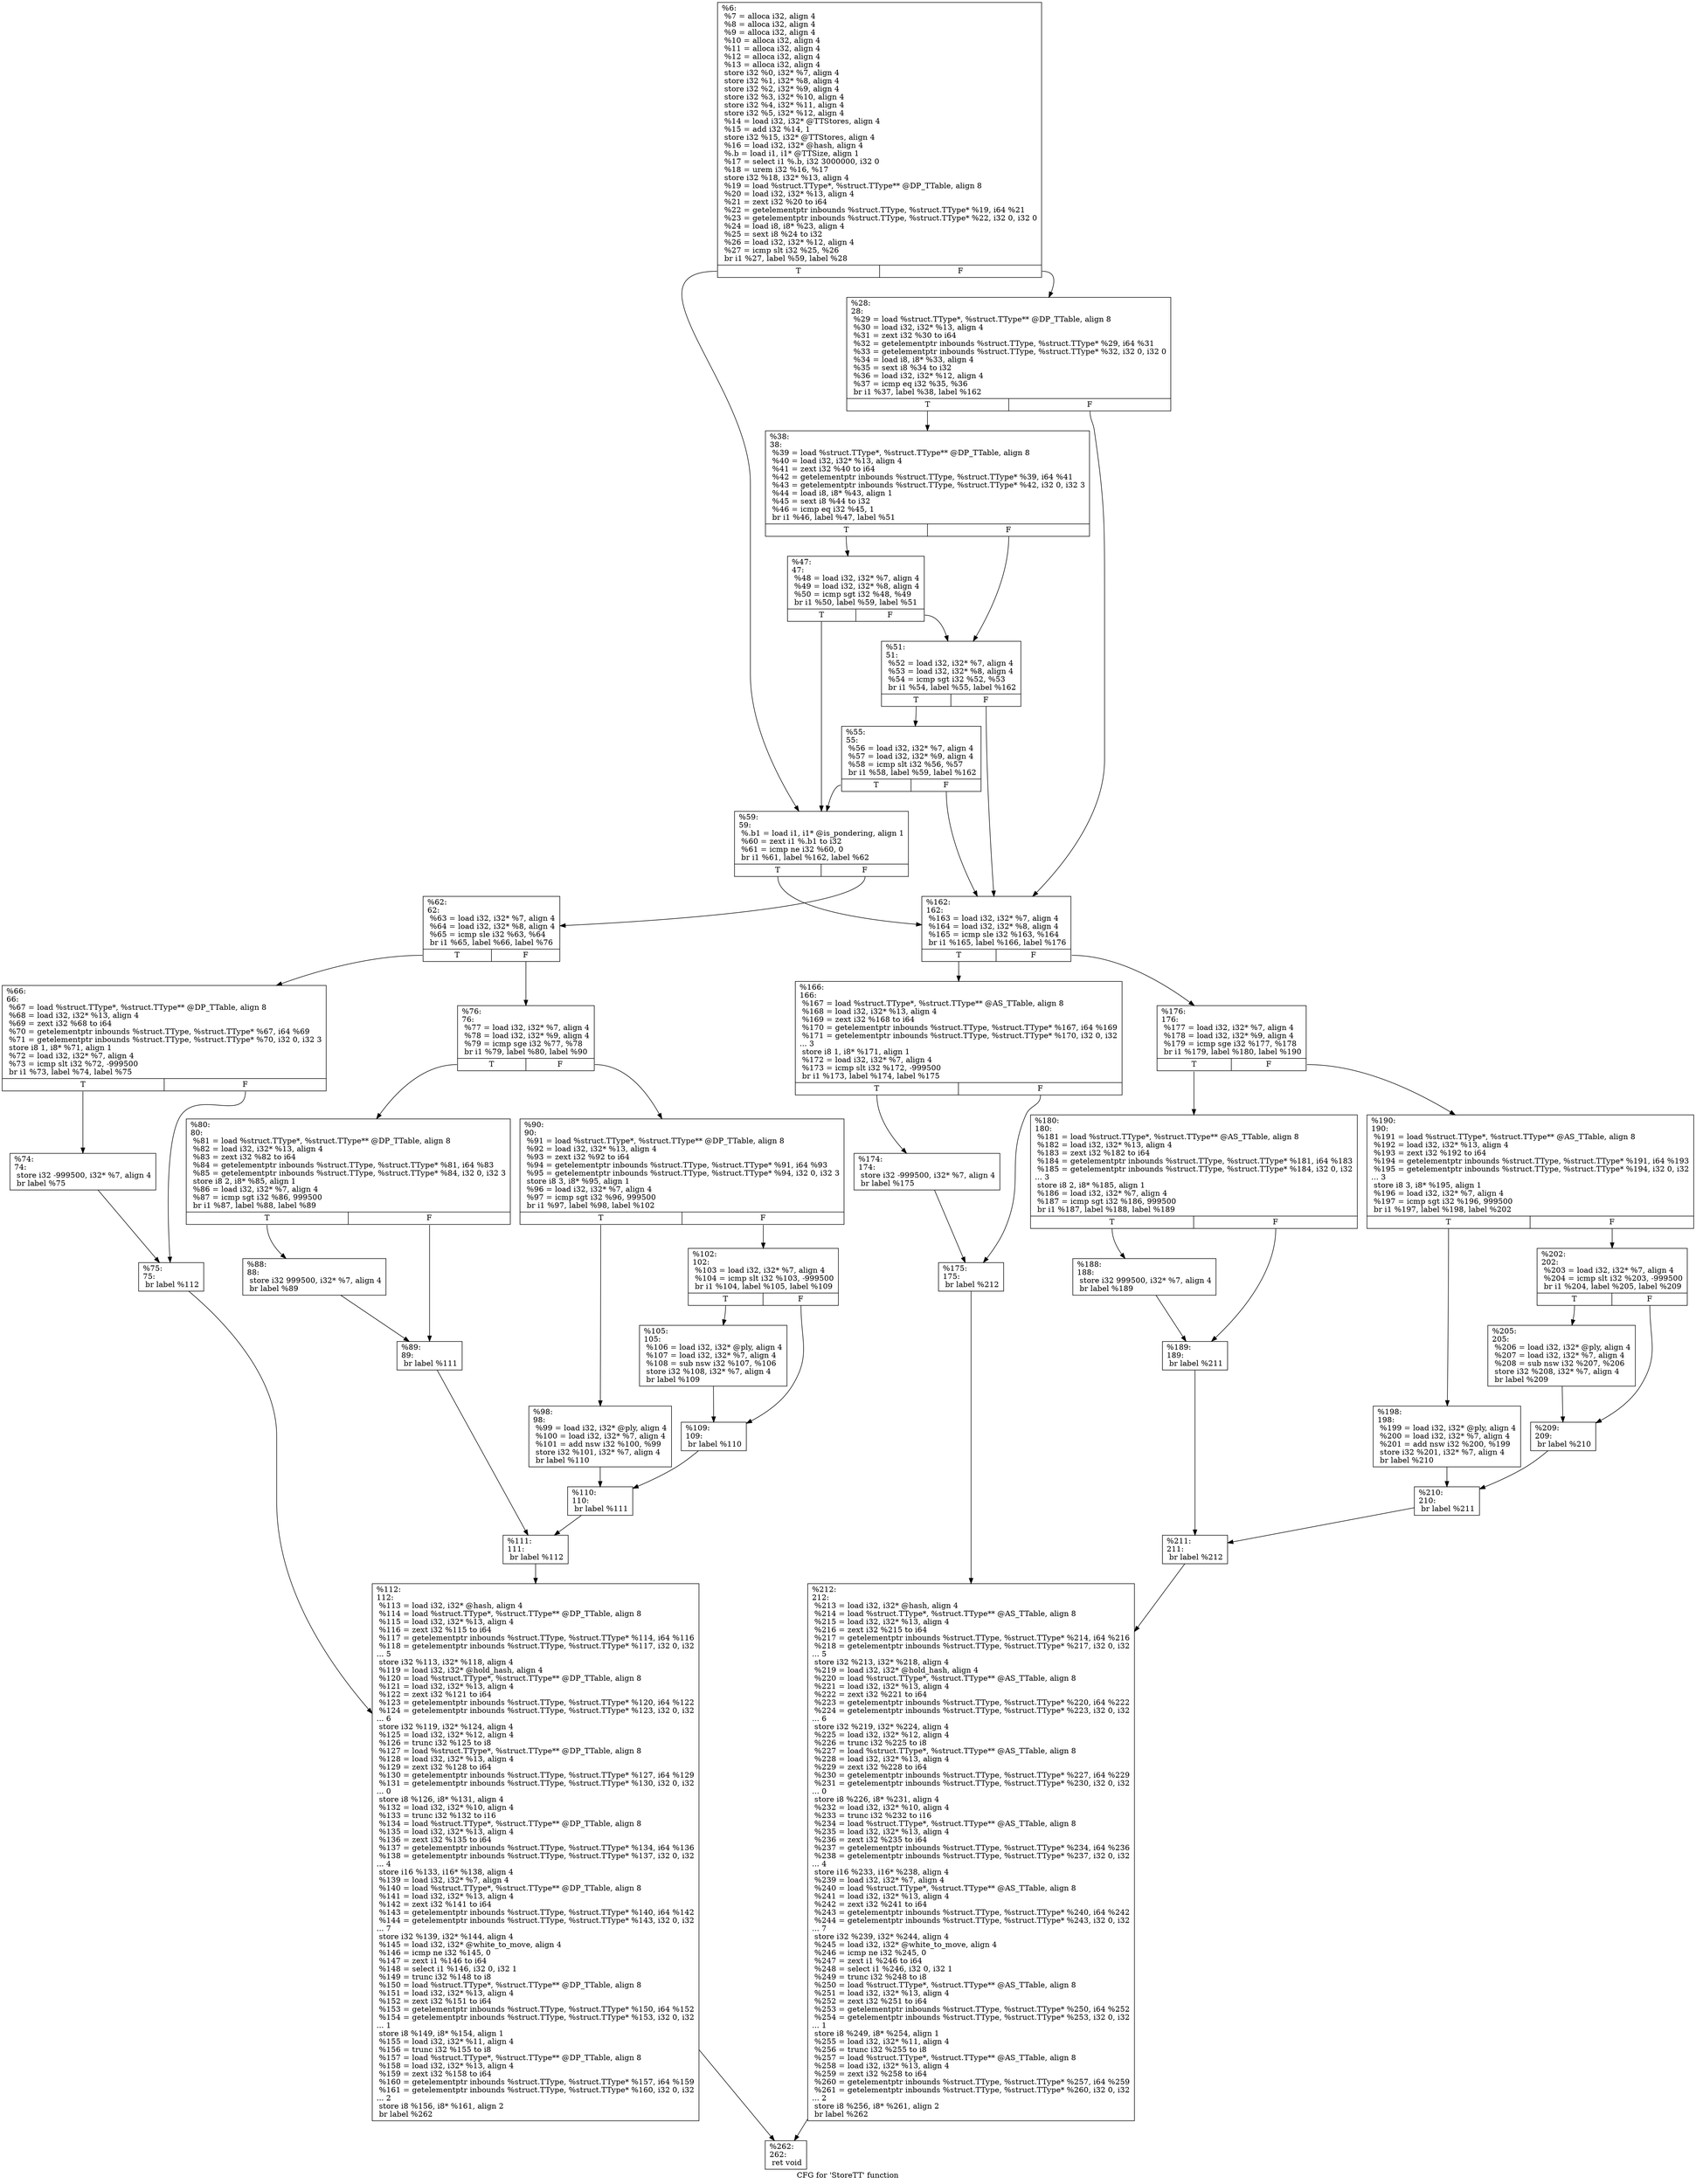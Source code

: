 digraph "CFG for 'StoreTT' function" {
	label="CFG for 'StoreTT' function";

	Node0x255f950 [shape=record,label="{%6:\l  %7 = alloca i32, align 4\l  %8 = alloca i32, align 4\l  %9 = alloca i32, align 4\l  %10 = alloca i32, align 4\l  %11 = alloca i32, align 4\l  %12 = alloca i32, align 4\l  %13 = alloca i32, align 4\l  store i32 %0, i32* %7, align 4\l  store i32 %1, i32* %8, align 4\l  store i32 %2, i32* %9, align 4\l  store i32 %3, i32* %10, align 4\l  store i32 %4, i32* %11, align 4\l  store i32 %5, i32* %12, align 4\l  %14 = load i32, i32* @TTStores, align 4\l  %15 = add i32 %14, 1\l  store i32 %15, i32* @TTStores, align 4\l  %16 = load i32, i32* @hash, align 4\l  %.b = load i1, i1* @TTSize, align 1\l  %17 = select i1 %.b, i32 3000000, i32 0\l  %18 = urem i32 %16, %17\l  store i32 %18, i32* %13, align 4\l  %19 = load %struct.TType*, %struct.TType** @DP_TTable, align 8\l  %20 = load i32, i32* %13, align 4\l  %21 = zext i32 %20 to i64\l  %22 = getelementptr inbounds %struct.TType, %struct.TType* %19, i64 %21\l  %23 = getelementptr inbounds %struct.TType, %struct.TType* %22, i32 0, i32 0\l  %24 = load i8, i8* %23, align 4\l  %25 = sext i8 %24 to i32\l  %26 = load i32, i32* %12, align 4\l  %27 = icmp slt i32 %25, %26\l  br i1 %27, label %59, label %28\l|{<s0>T|<s1>F}}"];
	Node0x255f950:s0 -> Node0x25624a0;
	Node0x255f950:s1 -> Node0x2562310;
	Node0x2562310 [shape=record,label="{%28:\l28:                                               \l  %29 = load %struct.TType*, %struct.TType** @DP_TTable, align 8\l  %30 = load i32, i32* %13, align 4\l  %31 = zext i32 %30 to i64\l  %32 = getelementptr inbounds %struct.TType, %struct.TType* %29, i64 %31\l  %33 = getelementptr inbounds %struct.TType, %struct.TType* %32, i32 0, i32 0\l  %34 = load i8, i8* %33, align 4\l  %35 = sext i8 %34 to i32\l  %36 = load i32, i32* %12, align 4\l  %37 = icmp eq i32 %35, %36\l  br i1 %37, label %38, label %162\l|{<s0>T|<s1>F}}"];
	Node0x2562310:s0 -> Node0x2562360;
	Node0x2562310:s1 -> Node0x25629f0;
	Node0x2562360 [shape=record,label="{%38:\l38:                                               \l  %39 = load %struct.TType*, %struct.TType** @DP_TTable, align 8\l  %40 = load i32, i32* %13, align 4\l  %41 = zext i32 %40 to i64\l  %42 = getelementptr inbounds %struct.TType, %struct.TType* %39, i64 %41\l  %43 = getelementptr inbounds %struct.TType, %struct.TType* %42, i32 0, i32 3\l  %44 = load i8, i8* %43, align 1\l  %45 = sext i8 %44 to i32\l  %46 = icmp eq i32 %45, 1\l  br i1 %46, label %47, label %51\l|{<s0>T|<s1>F}}"];
	Node0x2562360:s0 -> Node0x25623b0;
	Node0x2562360:s1 -> Node0x2562400;
	Node0x25623b0 [shape=record,label="{%47:\l47:                                               \l  %48 = load i32, i32* %7, align 4\l  %49 = load i32, i32* %8, align 4\l  %50 = icmp sgt i32 %48, %49\l  br i1 %50, label %59, label %51\l|{<s0>T|<s1>F}}"];
	Node0x25623b0:s0 -> Node0x25624a0;
	Node0x25623b0:s1 -> Node0x2562400;
	Node0x2562400 [shape=record,label="{%51:\l51:                                               \l  %52 = load i32, i32* %7, align 4\l  %53 = load i32, i32* %8, align 4\l  %54 = icmp sgt i32 %52, %53\l  br i1 %54, label %55, label %162\l|{<s0>T|<s1>F}}"];
	Node0x2562400:s0 -> Node0x2562450;
	Node0x2562400:s1 -> Node0x25629f0;
	Node0x2562450 [shape=record,label="{%55:\l55:                                               \l  %56 = load i32, i32* %7, align 4\l  %57 = load i32, i32* %9, align 4\l  %58 = icmp slt i32 %56, %57\l  br i1 %58, label %59, label %162\l|{<s0>T|<s1>F}}"];
	Node0x2562450:s0 -> Node0x25624a0;
	Node0x2562450:s1 -> Node0x25629f0;
	Node0x25624a0 [shape=record,label="{%59:\l59:                                               \l  %.b1 = load i1, i1* @is_pondering, align 1\l  %60 = zext i1 %.b1 to i32\l  %61 = icmp ne i32 %60, 0\l  br i1 %61, label %162, label %62\l|{<s0>T|<s1>F}}"];
	Node0x25624a0:s0 -> Node0x25629f0;
	Node0x25624a0:s1 -> Node0x25624f0;
	Node0x25624f0 [shape=record,label="{%62:\l62:                                               \l  %63 = load i32, i32* %7, align 4\l  %64 = load i32, i32* %8, align 4\l  %65 = icmp sle i32 %63, %64\l  br i1 %65, label %66, label %76\l|{<s0>T|<s1>F}}"];
	Node0x25624f0:s0 -> Node0x2562540;
	Node0x25624f0:s1 -> Node0x2562630;
	Node0x2562540 [shape=record,label="{%66:\l66:                                               \l  %67 = load %struct.TType*, %struct.TType** @DP_TTable, align 8\l  %68 = load i32, i32* %13, align 4\l  %69 = zext i32 %68 to i64\l  %70 = getelementptr inbounds %struct.TType, %struct.TType* %67, i64 %69\l  %71 = getelementptr inbounds %struct.TType, %struct.TType* %70, i32 0, i32 3\l  store i8 1, i8* %71, align 1\l  %72 = load i32, i32* %7, align 4\l  %73 = icmp slt i32 %72, -999500\l  br i1 %73, label %74, label %75\l|{<s0>T|<s1>F}}"];
	Node0x2562540:s0 -> Node0x2562590;
	Node0x2562540:s1 -> Node0x25625e0;
	Node0x2562590 [shape=record,label="{%74:\l74:                                               \l  store i32 -999500, i32* %7, align 4\l  br label %75\l}"];
	Node0x2562590 -> Node0x25625e0;
	Node0x25625e0 [shape=record,label="{%75:\l75:                                               \l  br label %112\l}"];
	Node0x25625e0 -> Node0x25629a0;
	Node0x2562630 [shape=record,label="{%76:\l76:                                               \l  %77 = load i32, i32* %7, align 4\l  %78 = load i32, i32* %9, align 4\l  %79 = icmp sge i32 %77, %78\l  br i1 %79, label %80, label %90\l|{<s0>T|<s1>F}}"];
	Node0x2562630:s0 -> Node0x2562680;
	Node0x2562630:s1 -> Node0x2562770;
	Node0x2562680 [shape=record,label="{%80:\l80:                                               \l  %81 = load %struct.TType*, %struct.TType** @DP_TTable, align 8\l  %82 = load i32, i32* %13, align 4\l  %83 = zext i32 %82 to i64\l  %84 = getelementptr inbounds %struct.TType, %struct.TType* %81, i64 %83\l  %85 = getelementptr inbounds %struct.TType, %struct.TType* %84, i32 0, i32 3\l  store i8 2, i8* %85, align 1\l  %86 = load i32, i32* %7, align 4\l  %87 = icmp sgt i32 %86, 999500\l  br i1 %87, label %88, label %89\l|{<s0>T|<s1>F}}"];
	Node0x2562680:s0 -> Node0x25626d0;
	Node0x2562680:s1 -> Node0x2562720;
	Node0x25626d0 [shape=record,label="{%88:\l88:                                               \l  store i32 999500, i32* %7, align 4\l  br label %89\l}"];
	Node0x25626d0 -> Node0x2562720;
	Node0x2562720 [shape=record,label="{%89:\l89:                                               \l  br label %111\l}"];
	Node0x2562720 -> Node0x2562950;
	Node0x2562770 [shape=record,label="{%90:\l90:                                               \l  %91 = load %struct.TType*, %struct.TType** @DP_TTable, align 8\l  %92 = load i32, i32* %13, align 4\l  %93 = zext i32 %92 to i64\l  %94 = getelementptr inbounds %struct.TType, %struct.TType* %91, i64 %93\l  %95 = getelementptr inbounds %struct.TType, %struct.TType* %94, i32 0, i32 3\l  store i8 3, i8* %95, align 1\l  %96 = load i32, i32* %7, align 4\l  %97 = icmp sgt i32 %96, 999500\l  br i1 %97, label %98, label %102\l|{<s0>T|<s1>F}}"];
	Node0x2562770:s0 -> Node0x25627c0;
	Node0x2562770:s1 -> Node0x2562810;
	Node0x25627c0 [shape=record,label="{%98:\l98:                                               \l  %99 = load i32, i32* @ply, align 4\l  %100 = load i32, i32* %7, align 4\l  %101 = add nsw i32 %100, %99\l  store i32 %101, i32* %7, align 4\l  br label %110\l}"];
	Node0x25627c0 -> Node0x2562900;
	Node0x2562810 [shape=record,label="{%102:\l102:                                              \l  %103 = load i32, i32* %7, align 4\l  %104 = icmp slt i32 %103, -999500\l  br i1 %104, label %105, label %109\l|{<s0>T|<s1>F}}"];
	Node0x2562810:s0 -> Node0x2562860;
	Node0x2562810:s1 -> Node0x25628b0;
	Node0x2562860 [shape=record,label="{%105:\l105:                                              \l  %106 = load i32, i32* @ply, align 4\l  %107 = load i32, i32* %7, align 4\l  %108 = sub nsw i32 %107, %106\l  store i32 %108, i32* %7, align 4\l  br label %109\l}"];
	Node0x2562860 -> Node0x25628b0;
	Node0x25628b0 [shape=record,label="{%109:\l109:                                              \l  br label %110\l}"];
	Node0x25628b0 -> Node0x2562900;
	Node0x2562900 [shape=record,label="{%110:\l110:                                              \l  br label %111\l}"];
	Node0x2562900 -> Node0x2562950;
	Node0x2562950 [shape=record,label="{%111:\l111:                                              \l  br label %112\l}"];
	Node0x2562950 -> Node0x25629a0;
	Node0x25629a0 [shape=record,label="{%112:\l112:                                              \l  %113 = load i32, i32* @hash, align 4\l  %114 = load %struct.TType*, %struct.TType** @DP_TTable, align 8\l  %115 = load i32, i32* %13, align 4\l  %116 = zext i32 %115 to i64\l  %117 = getelementptr inbounds %struct.TType, %struct.TType* %114, i64 %116\l  %118 = getelementptr inbounds %struct.TType, %struct.TType* %117, i32 0, i32\l... 5\l  store i32 %113, i32* %118, align 4\l  %119 = load i32, i32* @hold_hash, align 4\l  %120 = load %struct.TType*, %struct.TType** @DP_TTable, align 8\l  %121 = load i32, i32* %13, align 4\l  %122 = zext i32 %121 to i64\l  %123 = getelementptr inbounds %struct.TType, %struct.TType* %120, i64 %122\l  %124 = getelementptr inbounds %struct.TType, %struct.TType* %123, i32 0, i32\l... 6\l  store i32 %119, i32* %124, align 4\l  %125 = load i32, i32* %12, align 4\l  %126 = trunc i32 %125 to i8\l  %127 = load %struct.TType*, %struct.TType** @DP_TTable, align 8\l  %128 = load i32, i32* %13, align 4\l  %129 = zext i32 %128 to i64\l  %130 = getelementptr inbounds %struct.TType, %struct.TType* %127, i64 %129\l  %131 = getelementptr inbounds %struct.TType, %struct.TType* %130, i32 0, i32\l... 0\l  store i8 %126, i8* %131, align 4\l  %132 = load i32, i32* %10, align 4\l  %133 = trunc i32 %132 to i16\l  %134 = load %struct.TType*, %struct.TType** @DP_TTable, align 8\l  %135 = load i32, i32* %13, align 4\l  %136 = zext i32 %135 to i64\l  %137 = getelementptr inbounds %struct.TType, %struct.TType* %134, i64 %136\l  %138 = getelementptr inbounds %struct.TType, %struct.TType* %137, i32 0, i32\l... 4\l  store i16 %133, i16* %138, align 4\l  %139 = load i32, i32* %7, align 4\l  %140 = load %struct.TType*, %struct.TType** @DP_TTable, align 8\l  %141 = load i32, i32* %13, align 4\l  %142 = zext i32 %141 to i64\l  %143 = getelementptr inbounds %struct.TType, %struct.TType* %140, i64 %142\l  %144 = getelementptr inbounds %struct.TType, %struct.TType* %143, i32 0, i32\l... 7\l  store i32 %139, i32* %144, align 4\l  %145 = load i32, i32* @white_to_move, align 4\l  %146 = icmp ne i32 %145, 0\l  %147 = zext i1 %146 to i64\l  %148 = select i1 %146, i32 0, i32 1\l  %149 = trunc i32 %148 to i8\l  %150 = load %struct.TType*, %struct.TType** @DP_TTable, align 8\l  %151 = load i32, i32* %13, align 4\l  %152 = zext i32 %151 to i64\l  %153 = getelementptr inbounds %struct.TType, %struct.TType* %150, i64 %152\l  %154 = getelementptr inbounds %struct.TType, %struct.TType* %153, i32 0, i32\l... 1\l  store i8 %149, i8* %154, align 1\l  %155 = load i32, i32* %11, align 4\l  %156 = trunc i32 %155 to i8\l  %157 = load %struct.TType*, %struct.TType** @DP_TTable, align 8\l  %158 = load i32, i32* %13, align 4\l  %159 = zext i32 %158 to i64\l  %160 = getelementptr inbounds %struct.TType, %struct.TType* %157, i64 %159\l  %161 = getelementptr inbounds %struct.TType, %struct.TType* %160, i32 0, i32\l... 2\l  store i8 %156, i8* %161, align 2\l  br label %262\l}"];
	Node0x25629a0 -> Node0x2562ef0;
	Node0x25629f0 [shape=record,label="{%162:\l162:                                              \l  %163 = load i32, i32* %7, align 4\l  %164 = load i32, i32* %8, align 4\l  %165 = icmp sle i32 %163, %164\l  br i1 %165, label %166, label %176\l|{<s0>T|<s1>F}}"];
	Node0x25629f0:s0 -> Node0x2562a40;
	Node0x25629f0:s1 -> Node0x2562b30;
	Node0x2562a40 [shape=record,label="{%166:\l166:                                              \l  %167 = load %struct.TType*, %struct.TType** @AS_TTable, align 8\l  %168 = load i32, i32* %13, align 4\l  %169 = zext i32 %168 to i64\l  %170 = getelementptr inbounds %struct.TType, %struct.TType* %167, i64 %169\l  %171 = getelementptr inbounds %struct.TType, %struct.TType* %170, i32 0, i32\l... 3\l  store i8 1, i8* %171, align 1\l  %172 = load i32, i32* %7, align 4\l  %173 = icmp slt i32 %172, -999500\l  br i1 %173, label %174, label %175\l|{<s0>T|<s1>F}}"];
	Node0x2562a40:s0 -> Node0x2562a90;
	Node0x2562a40:s1 -> Node0x2562ae0;
	Node0x2562a90 [shape=record,label="{%174:\l174:                                              \l  store i32 -999500, i32* %7, align 4\l  br label %175\l}"];
	Node0x2562a90 -> Node0x2562ae0;
	Node0x2562ae0 [shape=record,label="{%175:\l175:                                              \l  br label %212\l}"];
	Node0x2562ae0 -> Node0x2562ea0;
	Node0x2562b30 [shape=record,label="{%176:\l176:                                              \l  %177 = load i32, i32* %7, align 4\l  %178 = load i32, i32* %9, align 4\l  %179 = icmp sge i32 %177, %178\l  br i1 %179, label %180, label %190\l|{<s0>T|<s1>F}}"];
	Node0x2562b30:s0 -> Node0x2562b80;
	Node0x2562b30:s1 -> Node0x2562c70;
	Node0x2562b80 [shape=record,label="{%180:\l180:                                              \l  %181 = load %struct.TType*, %struct.TType** @AS_TTable, align 8\l  %182 = load i32, i32* %13, align 4\l  %183 = zext i32 %182 to i64\l  %184 = getelementptr inbounds %struct.TType, %struct.TType* %181, i64 %183\l  %185 = getelementptr inbounds %struct.TType, %struct.TType* %184, i32 0, i32\l... 3\l  store i8 2, i8* %185, align 1\l  %186 = load i32, i32* %7, align 4\l  %187 = icmp sgt i32 %186, 999500\l  br i1 %187, label %188, label %189\l|{<s0>T|<s1>F}}"];
	Node0x2562b80:s0 -> Node0x2562bd0;
	Node0x2562b80:s1 -> Node0x2562c20;
	Node0x2562bd0 [shape=record,label="{%188:\l188:                                              \l  store i32 999500, i32* %7, align 4\l  br label %189\l}"];
	Node0x2562bd0 -> Node0x2562c20;
	Node0x2562c20 [shape=record,label="{%189:\l189:                                              \l  br label %211\l}"];
	Node0x2562c20 -> Node0x2562e50;
	Node0x2562c70 [shape=record,label="{%190:\l190:                                              \l  %191 = load %struct.TType*, %struct.TType** @AS_TTable, align 8\l  %192 = load i32, i32* %13, align 4\l  %193 = zext i32 %192 to i64\l  %194 = getelementptr inbounds %struct.TType, %struct.TType* %191, i64 %193\l  %195 = getelementptr inbounds %struct.TType, %struct.TType* %194, i32 0, i32\l... 3\l  store i8 3, i8* %195, align 1\l  %196 = load i32, i32* %7, align 4\l  %197 = icmp sgt i32 %196, 999500\l  br i1 %197, label %198, label %202\l|{<s0>T|<s1>F}}"];
	Node0x2562c70:s0 -> Node0x2562cc0;
	Node0x2562c70:s1 -> Node0x2562d10;
	Node0x2562cc0 [shape=record,label="{%198:\l198:                                              \l  %199 = load i32, i32* @ply, align 4\l  %200 = load i32, i32* %7, align 4\l  %201 = add nsw i32 %200, %199\l  store i32 %201, i32* %7, align 4\l  br label %210\l}"];
	Node0x2562cc0 -> Node0x2562e00;
	Node0x2562d10 [shape=record,label="{%202:\l202:                                              \l  %203 = load i32, i32* %7, align 4\l  %204 = icmp slt i32 %203, -999500\l  br i1 %204, label %205, label %209\l|{<s0>T|<s1>F}}"];
	Node0x2562d10:s0 -> Node0x2562d60;
	Node0x2562d10:s1 -> Node0x2562db0;
	Node0x2562d60 [shape=record,label="{%205:\l205:                                              \l  %206 = load i32, i32* @ply, align 4\l  %207 = load i32, i32* %7, align 4\l  %208 = sub nsw i32 %207, %206\l  store i32 %208, i32* %7, align 4\l  br label %209\l}"];
	Node0x2562d60 -> Node0x2562db0;
	Node0x2562db0 [shape=record,label="{%209:\l209:                                              \l  br label %210\l}"];
	Node0x2562db0 -> Node0x2562e00;
	Node0x2562e00 [shape=record,label="{%210:\l210:                                              \l  br label %211\l}"];
	Node0x2562e00 -> Node0x2562e50;
	Node0x2562e50 [shape=record,label="{%211:\l211:                                              \l  br label %212\l}"];
	Node0x2562e50 -> Node0x2562ea0;
	Node0x2562ea0 [shape=record,label="{%212:\l212:                                              \l  %213 = load i32, i32* @hash, align 4\l  %214 = load %struct.TType*, %struct.TType** @AS_TTable, align 8\l  %215 = load i32, i32* %13, align 4\l  %216 = zext i32 %215 to i64\l  %217 = getelementptr inbounds %struct.TType, %struct.TType* %214, i64 %216\l  %218 = getelementptr inbounds %struct.TType, %struct.TType* %217, i32 0, i32\l... 5\l  store i32 %213, i32* %218, align 4\l  %219 = load i32, i32* @hold_hash, align 4\l  %220 = load %struct.TType*, %struct.TType** @AS_TTable, align 8\l  %221 = load i32, i32* %13, align 4\l  %222 = zext i32 %221 to i64\l  %223 = getelementptr inbounds %struct.TType, %struct.TType* %220, i64 %222\l  %224 = getelementptr inbounds %struct.TType, %struct.TType* %223, i32 0, i32\l... 6\l  store i32 %219, i32* %224, align 4\l  %225 = load i32, i32* %12, align 4\l  %226 = trunc i32 %225 to i8\l  %227 = load %struct.TType*, %struct.TType** @AS_TTable, align 8\l  %228 = load i32, i32* %13, align 4\l  %229 = zext i32 %228 to i64\l  %230 = getelementptr inbounds %struct.TType, %struct.TType* %227, i64 %229\l  %231 = getelementptr inbounds %struct.TType, %struct.TType* %230, i32 0, i32\l... 0\l  store i8 %226, i8* %231, align 4\l  %232 = load i32, i32* %10, align 4\l  %233 = trunc i32 %232 to i16\l  %234 = load %struct.TType*, %struct.TType** @AS_TTable, align 8\l  %235 = load i32, i32* %13, align 4\l  %236 = zext i32 %235 to i64\l  %237 = getelementptr inbounds %struct.TType, %struct.TType* %234, i64 %236\l  %238 = getelementptr inbounds %struct.TType, %struct.TType* %237, i32 0, i32\l... 4\l  store i16 %233, i16* %238, align 4\l  %239 = load i32, i32* %7, align 4\l  %240 = load %struct.TType*, %struct.TType** @AS_TTable, align 8\l  %241 = load i32, i32* %13, align 4\l  %242 = zext i32 %241 to i64\l  %243 = getelementptr inbounds %struct.TType, %struct.TType* %240, i64 %242\l  %244 = getelementptr inbounds %struct.TType, %struct.TType* %243, i32 0, i32\l... 7\l  store i32 %239, i32* %244, align 4\l  %245 = load i32, i32* @white_to_move, align 4\l  %246 = icmp ne i32 %245, 0\l  %247 = zext i1 %246 to i64\l  %248 = select i1 %246, i32 0, i32 1\l  %249 = trunc i32 %248 to i8\l  %250 = load %struct.TType*, %struct.TType** @AS_TTable, align 8\l  %251 = load i32, i32* %13, align 4\l  %252 = zext i32 %251 to i64\l  %253 = getelementptr inbounds %struct.TType, %struct.TType* %250, i64 %252\l  %254 = getelementptr inbounds %struct.TType, %struct.TType* %253, i32 0, i32\l... 1\l  store i8 %249, i8* %254, align 1\l  %255 = load i32, i32* %11, align 4\l  %256 = trunc i32 %255 to i8\l  %257 = load %struct.TType*, %struct.TType** @AS_TTable, align 8\l  %258 = load i32, i32* %13, align 4\l  %259 = zext i32 %258 to i64\l  %260 = getelementptr inbounds %struct.TType, %struct.TType* %257, i64 %259\l  %261 = getelementptr inbounds %struct.TType, %struct.TType* %260, i32 0, i32\l... 2\l  store i8 %256, i8* %261, align 2\l  br label %262\l}"];
	Node0x2562ea0 -> Node0x2562ef0;
	Node0x2562ef0 [shape=record,label="{%262:\l262:                                              \l  ret void\l}"];
}
